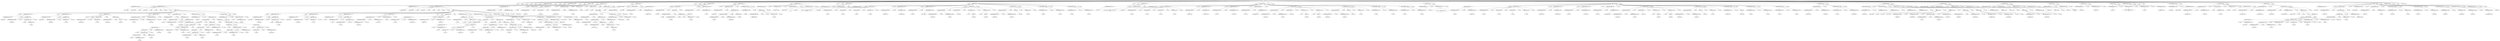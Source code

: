 digraph {

"Prog_73478"->"<
>73479";
"Prog_73478"->"<
>73480";
"Prog_73478"->"<
>73481";
"Prog_73478"->"<
>73482";
"Prog_73478"->"<
>73483";
"Prog_73478"->"<
>73484";
"Prog_73478"->"AssignmentOpetators_73485";
"AssignmentOpetators_73485"->"IDENTIFIERExpression_73486";
"IDENTIFIERExpression_73486"->"<ols.lf1>73487";
"AssignmentOpetators_73485"->"<<->73488";
"AssignmentOpetators_73485"->"DefineFunction_73489";
"DefineFunction_73489"->"<function>73490";
"DefineFunction_73489"->"<(>73491";
"DefineFunction_73489"->"<theta>73492";
"DefineFunction_73489"->"<,>73493";
"DefineFunction_73489"->"<y>73494";
"DefineFunction_73489"->"<,>73495";
"DefineFunction_73489"->"<X>73496";
"DefineFunction_73489"->"<)>73497";
"DefineFunction_73489"->"Compound_73498";
"Compound_73498"->"<{>73499";
"Compound_73498"->"AssignmentOpetators_73500";
"AssignmentOpetators_73500"->"IDENTIFIERExpression_73501";
"IDENTIFIERExpression_73501"->"<beta>73502";
"AssignmentOpetators_73500"->"<<->73503";
"AssignmentOpetators_73500"->"IndexingBasic_73504";
"IndexingBasic_73504"->"IDENTIFIERExpression_73505";
"IDENTIFIERExpression_73505"->"<theta>73506";
"IndexingBasic_73504"->"<[>73507";
"IndexingBasic_73504"->"MinusOrPlusUnary_73508";
"MinusOrPlusUnary_73508"->"<->73509";
"MinusOrPlusUnary_73508"->"INTExpression_73510";
"INTExpression_73510"->"<1>73511";
"IndexingBasic_73504"->"<]>73512";
"Compound_73498"->"<
>73513";
"Compound_73498"->"AssignmentOpetators_73514";
"AssignmentOpetators_73514"->"IDENTIFIERExpression_73515";
"IDENTIFIERExpression_73515"->"<sigma2>73516";
"AssignmentOpetators_73514"->"<<->73517";
"AssignmentOpetators_73514"->"IndexingBasic_73518";
"IndexingBasic_73518"->"IDENTIFIERExpression_73519";
"IDENTIFIERExpression_73519"->"<theta>73520";
"IndexingBasic_73518"->"<[>73521";
"IndexingBasic_73518"->"INTExpression_73522";
"INTExpression_73522"->"<1>73523";
"IndexingBasic_73518"->"<]>73524";
"Compound_73498"->"<
>73525";
"Compound_73498"->"IfStatement_73526";
"IfStatement_73526"->"<if>73527";
"IfStatement_73526"->"<(>73528";
"IfStatement_73526"->"Comparisons_73529";
"Comparisons_73529"->"IDENTIFIERExpression_73530";
"IDENTIFIERExpression_73530"->"<sigma2>73531";
"Comparisons_73529"->"<<=>73532";
"Comparisons_73529"->"INTExpression_73533";
"INTExpression_73533"->"<0>73534";
"IfStatement_73526"->"<)>73535";
"IfStatement_73526"->"CallFunction_73536";
"CallFunction_73536"->"IDENTIFIERExpression_73537";
"IDENTIFIERExpression_73537"->"<return>73538";
"CallFunction_73536"->"<(>73539";
"CallFunction_73536"->"NA_73540";
"NA_73540"->"<NA>73541";
"CallFunction_73536"->"<)>73542";
"Compound_73498"->"<
>73543";
"Compound_73498"->"CallFunction_73544";
"CallFunction_73544"->"AssignmentOpetators_73545";
"AssignmentOpetators_73545"->"IDENTIFIERExpression_73546";
"IDENTIFIERExpression_73546"->"<n>73547";
"AssignmentOpetators_73545"->"<<->73548";
"AssignmentOpetators_73545"->"IDENTIFIERExpression_73549";
"IDENTIFIERExpression_73549"->"<nrow>73550";
"CallFunction_73544"->"<(>73551";
"CallFunction_73544"->"IDENTIFIERExpression_73552";
"IDENTIFIERExpression_73552"->"<X>73553";
"CallFunction_73544"->"<)>73554";
"Compound_73498"->"<
>73555";
"Compound_73498"->"AssignmentOpetators_73556";
"AssignmentOpetators_73556"->"IDENTIFIERExpression_73557";
"IDENTIFIERExpression_73557"->"<e>73558";
"AssignmentOpetators_73556"->"<<->73559";
"AssignmentOpetators_73556"->"MinusOrPlusBinary_73560";
"MinusOrPlusBinary_73560"->"IDENTIFIERExpression_73561";
"IDENTIFIERExpression_73561"->"<y>73562";
"MinusOrPlusBinary_73560"->"<->73563";
"MinusOrPlusBinary_73560"->"WrappedWithPercent_73564";
"WrappedWithPercent_73564"->"IDENTIFIERExpression_73565";
"IDENTIFIERExpression_73565"->"<X>73566";
"WrappedWithPercent_73564"->"<%*%>73567";
"WrappedWithPercent_73564"->"IDENTIFIERExpression_73568";
"IDENTIFIERExpression_73568"->"<beta>73569";
"Compound_73498"->"<
>73570";
"Compound_73498"->"AssignmentOpetators_73571";
"AssignmentOpetators_73571"->"IDENTIFIERExpression_73572";
"IDENTIFIERExpression_73572"->"<logl>73573";
"AssignmentOpetators_73571"->"<<->73574";
"AssignmentOpetators_73571"->"MinusOrPlusBinary_73575";
"MinusOrPlusBinary_73575"->"MinusOrPlusBinary_73576";
"MinusOrPlusBinary_73576"->"Parenthesis_73577";
"Parenthesis_73577"->"<(>73578";
"Parenthesis_73577"->"CallFunction_73579";
"CallFunction_73579"->"MultOrDivBinary_73580";
"MultOrDivBinary_73580"->"Parenthesis_73581";
"Parenthesis_73581"->"<(>73582";
"Parenthesis_73581"->"MultOrDivBinary_73583";
"MultOrDivBinary_73583"->"MinusOrPlusUnary_73584";
"MinusOrPlusUnary_73584"->"<->73585";
"MinusOrPlusUnary_73584"->"IDENTIFIERExpression_73586";
"IDENTIFIERExpression_73586"->"<n>73587";
"MultOrDivBinary_73583"->"</>73588";
"MultOrDivBinary_73583"->"INTExpression_73589";
"INTExpression_73589"->"<2>73590";
"Parenthesis_73581"->"<)>73591";
"MultOrDivBinary_73580"->"<*>73592";
"MultOrDivBinary_73580"->"IDENTIFIERExpression_73593";
"IDENTIFIERExpression_73593"->"<log>73594";
"CallFunction_73579"->"<(>73595";
"CallFunction_73579"->"MultOrDivBinary_73596";
"MultOrDivBinary_73596"->"INTExpression_73597";
"INTExpression_73597"->"<2>73598";
"MultOrDivBinary_73596"->"<*>73599";
"MultOrDivBinary_73596"->"IDENTIFIERExpression_73600";
"IDENTIFIERExpression_73600"->"<pi>73601";
"CallFunction_73579"->"<)>73602";
"Parenthesis_73577"->"<)>73603";
"MinusOrPlusBinary_73576"->"<->73604";
"MinusOrPlusBinary_73576"->"Parenthesis_73605";
"Parenthesis_73605"->"<(>73606";
"Parenthesis_73605"->"CallFunction_73607";
"CallFunction_73607"->"MultOrDivBinary_73608";
"MultOrDivBinary_73608"->"Parenthesis_73609";
"Parenthesis_73609"->"<(>73610";
"Parenthesis_73609"->"MultOrDivBinary_73611";
"MultOrDivBinary_73611"->"IDENTIFIERExpression_73612";
"IDENTIFIERExpression_73612"->"<n>73613";
"MultOrDivBinary_73611"->"</>73614";
"MultOrDivBinary_73611"->"INTExpression_73615";
"INTExpression_73615"->"<2>73616";
"Parenthesis_73609"->"<)>73617";
"MultOrDivBinary_73608"->"<*>73618";
"MultOrDivBinary_73608"->"IDENTIFIERExpression_73619";
"IDENTIFIERExpression_73619"->"<log>73620";
"CallFunction_73607"->"<(>73621";
"CallFunction_73607"->"IDENTIFIERExpression_73622";
"IDENTIFIERExpression_73622"->"<sigma2>73623";
"CallFunction_73607"->"<)>73624";
"Parenthesis_73605"->"<)>73625";
"MinusOrPlusBinary_73575"->"<->73626";
"MinusOrPlusBinary_73575"->"Parenthesis_73627";
"Parenthesis_73627"->"<(>73628";
"Parenthesis_73627"->"MultOrDivBinary_73629";
"MultOrDivBinary_73629"->"Parenthesis_73630";
"Parenthesis_73630"->"<(>73631";
"Parenthesis_73630"->"WrappedWithPercent_73632";
"WrappedWithPercent_73632"->"CallFunction_73633";
"CallFunction_73633"->"IDENTIFIERExpression_73634";
"IDENTIFIERExpression_73634"->"<t>73635";
"CallFunction_73633"->"<(>73636";
"CallFunction_73633"->"IDENTIFIERExpression_73637";
"IDENTIFIERExpression_73637"->"<e>73638";
"CallFunction_73633"->"<)>73639";
"WrappedWithPercent_73632"->"<%*%>73640";
"WrappedWithPercent_73632"->"IDENTIFIERExpression_73641";
"IDENTIFIERExpression_73641"->"<e>73642";
"Parenthesis_73630"->"<)>73643";
"MultOrDivBinary_73629"->"</>73644";
"MultOrDivBinary_73629"->"Parenthesis_73645";
"Parenthesis_73645"->"<(>73646";
"Parenthesis_73645"->"MultOrDivBinary_73647";
"MultOrDivBinary_73647"->"INTExpression_73648";
"INTExpression_73648"->"<2>73649";
"MultOrDivBinary_73647"->"<*>73650";
"MultOrDivBinary_73647"->"IDENTIFIERExpression_73651";
"IDENTIFIERExpression_73651"->"<sigma2>73652";
"Parenthesis_73645"->"<)>73653";
"Parenthesis_73627"->"<)>73654";
"Compound_73498"->"<
>73655";
"Compound_73498"->"CallFunction_73656";
"CallFunction_73656"->"IDENTIFIERExpression_73657";
"IDENTIFIERExpression_73657"->"<return>73658";
"CallFunction_73656"->"<(>73659";
"CallFunction_73656"->"MinusOrPlusUnary_73660";
"MinusOrPlusUnary_73660"->"<->73661";
"MinusOrPlusUnary_73660"->"IDENTIFIERExpression_73662";
"IDENTIFIERExpression_73662"->"<logl>73663";
"CallFunction_73656"->"<)>73664";
"Compound_73498"->"<
>73665";
"Compound_73498"->"<}>73666";
"Prog_73478"->"<
>73667";
"Prog_73478"->"<
>73668";
"Prog_73478"->"<
>73669";
"Prog_73478"->"AssignmentOpetators_73670";
"AssignmentOpetators_73670"->"IDENTIFIERExpression_73671";
"IDENTIFIERExpression_73671"->"<ols.gradient>73672";
"AssignmentOpetators_73670"->"<<->73673";
"AssignmentOpetators_73670"->"DefineFunction_73674";
"DefineFunction_73674"->"<function>73675";
"DefineFunction_73674"->"<(>73676";
"DefineFunction_73674"->"<theta>73677";
"DefineFunction_73674"->"<,>73678";
"DefineFunction_73674"->"<y>73679";
"DefineFunction_73674"->"<,>73680";
"DefineFunction_73674"->"<X>73681";
"DefineFunction_73674"->"<)>73682";
"DefineFunction_73674"->"Compound_73683";
"Compound_73683"->"<{>73684";
"Compound_73683"->"AssignmentOpetators_73685";
"AssignmentOpetators_73685"->"IDENTIFIERExpression_73686";
"IDENTIFIERExpression_73686"->"<beta>73687";
"AssignmentOpetators_73685"->"<<->73688";
"AssignmentOpetators_73685"->"IndexingBasic_73689";
"IndexingBasic_73689"->"IDENTIFIERExpression_73690";
"IDENTIFIERExpression_73690"->"<theta>73691";
"IndexingBasic_73689"->"<[>73692";
"IndexingBasic_73689"->"MinusOrPlusUnary_73693";
"MinusOrPlusUnary_73693"->"<->73694";
"MinusOrPlusUnary_73693"->"INTExpression_73695";
"INTExpression_73695"->"<1>73696";
"IndexingBasic_73689"->"<]>73697";
"Compound_73683"->"<
>73698";
"Compound_73683"->"AssignmentOpetators_73699";
"AssignmentOpetators_73699"->"IDENTIFIERExpression_73700";
"IDENTIFIERExpression_73700"->"<sigma2>73701";
"AssignmentOpetators_73699"->"<<->73702";
"AssignmentOpetators_73699"->"IndexingBasic_73703";
"IndexingBasic_73703"->"IDENTIFIERExpression_73704";
"IDENTIFIERExpression_73704"->"<theta>73705";
"IndexingBasic_73703"->"<[>73706";
"IndexingBasic_73703"->"INTExpression_73707";
"INTExpression_73707"->"<1>73708";
"IndexingBasic_73703"->"<]>73709";
"Compound_73683"->"<
>73710";
"Compound_73683"->"AssignmentOpetators_73711";
"AssignmentOpetators_73711"->"IDENTIFIERExpression_73712";
"IDENTIFIERExpression_73712"->"<e>73713";
"AssignmentOpetators_73711"->"<<->73714";
"AssignmentOpetators_73711"->"MinusOrPlusBinary_73715";
"MinusOrPlusBinary_73715"->"IDENTIFIERExpression_73716";
"IDENTIFIERExpression_73716"->"<y>73717";
"MinusOrPlusBinary_73715"->"<->73718";
"MinusOrPlusBinary_73715"->"WrappedWithPercent_73719";
"WrappedWithPercent_73719"->"IDENTIFIERExpression_73720";
"IDENTIFIERExpression_73720"->"<X>73721";
"WrappedWithPercent_73719"->"<%*%>73722";
"WrappedWithPercent_73719"->"IDENTIFIERExpression_73723";
"IDENTIFIERExpression_73723"->"<beta>73724";
"Compound_73683"->"<
>73725";
"Compound_73683"->"CallFunction_73726";
"CallFunction_73726"->"AssignmentOpetators_73727";
"AssignmentOpetators_73727"->"IDENTIFIERExpression_73728";
"IDENTIFIERExpression_73728"->"<n>73729";
"AssignmentOpetators_73727"->"<<->73730";
"AssignmentOpetators_73727"->"IDENTIFIERExpression_73731";
"IDENTIFIERExpression_73731"->"<nrow>73732";
"CallFunction_73726"->"<(>73733";
"CallFunction_73726"->"IDENTIFIERExpression_73734";
"IDENTIFIERExpression_73734"->"<X>73735";
"CallFunction_73726"->"<)>73736";
"Compound_73683"->"<
>73737";
"Compound_73683"->"<
>73738";
"Compound_73683"->"CallFunction_73739";
"CallFunction_73739"->"AssignmentOpetators_73740";
"AssignmentOpetators_73740"->"IDENTIFIERExpression_73741";
"IDENTIFIERExpression_73741"->"<g>73742";
"AssignmentOpetators_73740"->"<<->73743";
"AssignmentOpetators_73740"->"IDENTIFIERExpression_73744";
"IDENTIFIERExpression_73744"->"<numeric>73745";
"CallFunction_73739"->"<(>73746";
"CallFunction_73739"->"CallFunction_73747";
"CallFunction_73747"->"IDENTIFIERExpression_73748";
"IDENTIFIERExpression_73748"->"<length>73749";
"CallFunction_73747"->"<(>73750";
"CallFunction_73747"->"IDENTIFIERExpression_73751";
"IDENTIFIERExpression_73751"->"<theta>73752";
"CallFunction_73747"->"<)>73753";
"CallFunction_73739"->"<)>73754";
"Compound_73683"->"<
>73755";
"Compound_73683"->"AssignmentOpetators_73756";
"AssignmentOpetators_73756"->"IndexingBasic_73757";
"IndexingBasic_73757"->"IDENTIFIERExpression_73758";
"IDENTIFIERExpression_73758"->"<g>73759";
"IndexingBasic_73757"->"<[>73760";
"IndexingBasic_73757"->"INTExpression_73761";
"INTExpression_73761"->"<1>73762";
"IndexingBasic_73757"->"<]>73763";
"AssignmentOpetators_73756"->"<<->73764";
"AssignmentOpetators_73756"->"MinusOrPlusBinary_73765";
"MinusOrPlusBinary_73765"->"Parenthesis_73766";
"Parenthesis_73766"->"<(>73767";
"Parenthesis_73766"->"MultOrDivBinary_73768";
"MultOrDivBinary_73768"->"MinusOrPlusUnary_73769";
"MinusOrPlusUnary_73769"->"<->73770";
"MinusOrPlusUnary_73769"->"IDENTIFIERExpression_73771";
"IDENTIFIERExpression_73771"->"<n>73772";
"MultOrDivBinary_73768"->"</>73773";
"MultOrDivBinary_73768"->"Parenthesis_73774";
"Parenthesis_73774"->"<(>73775";
"Parenthesis_73774"->"MultOrDivBinary_73776";
"MultOrDivBinary_73776"->"INTExpression_73777";
"INTExpression_73777"->"<2>73778";
"MultOrDivBinary_73776"->"<*>73779";
"MultOrDivBinary_73776"->"IDENTIFIERExpression_73780";
"IDENTIFIERExpression_73780"->"<sigma2>73781";
"Parenthesis_73774"->"<)>73782";
"Parenthesis_73766"->"<)>73783";
"MinusOrPlusBinary_73765"->"<+>73784";
"MinusOrPlusBinary_73765"->"MultOrDivBinary_73785";
"MultOrDivBinary_73785"->"Parenthesis_73786";
"Parenthesis_73786"->"<(>73787";
"Parenthesis_73786"->"WrappedWithPercent_73788";
"WrappedWithPercent_73788"->"CallFunction_73789";
"CallFunction_73789"->"IDENTIFIERExpression_73790";
"IDENTIFIERExpression_73790"->"<t>73791";
"CallFunction_73789"->"<(>73792";
"CallFunction_73789"->"IDENTIFIERExpression_73793";
"IDENTIFIERExpression_73793"->"<e>73794";
"CallFunction_73789"->"<)>73795";
"WrappedWithPercent_73788"->"<%*%>73796";
"WrappedWithPercent_73788"->"IDENTIFIERExpression_73797";
"IDENTIFIERExpression_73797"->"<e>73798";
"Parenthesis_73786"->"<)>73799";
"MultOrDivBinary_73785"->"</>73800";
"MultOrDivBinary_73785"->"Parenthesis_73801";
"Parenthesis_73801"->"<(>73802";
"Parenthesis_73801"->"MultOrDivBinary_73803";
"MultOrDivBinary_73803"->"MultOrDivBinary_73804";
"MultOrDivBinary_73804"->"INTExpression_73805";
"INTExpression_73805"->"<2>73806";
"MultOrDivBinary_73804"->"<*>73807";
"MultOrDivBinary_73804"->"IDENTIFIERExpression_73808";
"IDENTIFIERExpression_73808"->"<sigma2>73809";
"MultOrDivBinary_73803"->"<*>73810";
"MultOrDivBinary_73803"->"IDENTIFIERExpression_73811";
"IDENTIFIERExpression_73811"->"<sigma2>73812";
"Parenthesis_73801"->"<)>73813";
"Compound_73683"->"<
>73814";
"Compound_73683"->"AssignmentOpetators_73815";
"AssignmentOpetators_73815"->"IndexingBasic_73816";
"IndexingBasic_73816"->"IDENTIFIERExpression_73817";
"IDENTIFIERExpression_73817"->"<g>73818";
"IndexingBasic_73816"->"<[>73819";
"IndexingBasic_73816"->"MinusOrPlusUnary_73820";
"MinusOrPlusUnary_73820"->"<->73821";
"MinusOrPlusUnary_73820"->"INTExpression_73822";
"INTExpression_73822"->"<1>73823";
"IndexingBasic_73816"->"<]>73824";
"AssignmentOpetators_73815"->"<<->73825";
"AssignmentOpetators_73815"->"MultOrDivBinary_73826";
"MultOrDivBinary_73826"->"Parenthesis_73827";
"Parenthesis_73827"->"<(>73828";
"Parenthesis_73827"->"WrappedWithPercent_73829";
"WrappedWithPercent_73829"->"CallFunction_73830";
"CallFunction_73830"->"IDENTIFIERExpression_73831";
"IDENTIFIERExpression_73831"->"<t>73832";
"CallFunction_73830"->"<(>73833";
"CallFunction_73830"->"IDENTIFIERExpression_73834";
"IDENTIFIERExpression_73834"->"<X>73835";
"CallFunction_73830"->"<)>73836";
"WrappedWithPercent_73829"->"<%*%>73837";
"WrappedWithPercent_73829"->"IDENTIFIERExpression_73838";
"IDENTIFIERExpression_73838"->"<e>73839";
"Parenthesis_73827"->"<)>73840";
"MultOrDivBinary_73826"->"</>73841";
"MultOrDivBinary_73826"->"IDENTIFIERExpression_73842";
"IDENTIFIERExpression_73842"->"<sigma2>73843";
"Compound_73683"->"<
>73844";
"Compound_73683"->"<
>73845";
"Compound_73683"->"CallFunction_73846";
"CallFunction_73846"->"IDENTIFIERExpression_73847";
"IDENTIFIERExpression_73847"->"<return>73848";
"CallFunction_73846"->"<(>73849";
"CallFunction_73846"->"MinusOrPlusUnary_73850";
"MinusOrPlusUnary_73850"->"<->73851";
"MinusOrPlusUnary_73850"->"IDENTIFIERExpression_73852";
"IDENTIFIERExpression_73852"->"<g>73853";
"CallFunction_73846"->"<)>73854";
"Compound_73683"->"<
>73855";
"Compound_73683"->"<}>73856";
"Prog_73478"->"<
>73857";
"Prog_73478"->"<
>73858";
"Prog_73478"->"CallFunction_73859";
"CallFunction_73859"->"AssignmentOpetators_73860";
"AssignmentOpetators_73860"->"IDENTIFIERExpression_73861";
"IDENTIFIERExpression_73861"->"<X>73862";
"AssignmentOpetators_73860"->"<<->73863";
"AssignmentOpetators_73860"->"IDENTIFIERExpression_73864";
"IDENTIFIERExpression_73864"->"<cbind>73865";
"CallFunction_73859"->"<(>73866";
"CallFunction_73859"->"INTExpression_73867";
"INTExpression_73867"->"<1>73868";
"CallFunction_73859"->"<,>73869";
"CallFunction_73859"->"CallFunction_73870";
"CallFunction_73870"->"IDENTIFIERExpression_73871";
"IDENTIFIERExpression_73871"->"<runif>73872";
"CallFunction_73870"->"<(>73873";
"CallFunction_73870"->"INTExpression_73874";
"INTExpression_73874"->"<1000>73875";
"CallFunction_73870"->"<)>73876";
"CallFunction_73859"->"<)>73877";
"Prog_73478"->"<
>73878";
"Prog_73478"->"CallFunction_73879";
"CallFunction_73879"->"AssignmentOpetators_73880";
"AssignmentOpetators_73880"->"IDENTIFIERExpression_73881";
"IDENTIFIERExpression_73881"->"<theta.true>73882";
"AssignmentOpetators_73880"->"<<->73883";
"AssignmentOpetators_73880"->"IDENTIFIERExpression_73884";
"IDENTIFIERExpression_73884"->"<c>73885";
"CallFunction_73879"->"<(>73886";
"CallFunction_73879"->"INTExpression_73887";
"INTExpression_73887"->"<2>73888";
"CallFunction_73879"->"<,>73889";
"CallFunction_73879"->"INTExpression_73890";
"INTExpression_73890"->"<4>73891";
"CallFunction_73879"->"<,>73892";
"CallFunction_73879"->"INTExpression_73893";
"INTExpression_73893"->"<6>73894";
"CallFunction_73879"->"<)>73895";
"Prog_73478"->"<
>73896";
"Prog_73478"->"CallFunction_73897";
"CallFunction_73897"->"MultOrDivBinary_73898";
"MultOrDivBinary_73898"->"CallFunction_73899";
"CallFunction_73899"->"AssignmentOpetators_73900";
"AssignmentOpetators_73900"->"IDENTIFIERExpression_73901";
"IDENTIFIERExpression_73901"->"<y>73902";
"AssignmentOpetators_73900"->"<<->73903";
"AssignmentOpetators_73900"->"MinusOrPlusBinary_73904";
"MinusOrPlusBinary_73904"->"WrappedWithPercent_73905";
"WrappedWithPercent_73905"->"IDENTIFIERExpression_73906";
"IDENTIFIERExpression_73906"->"<X>73907";
"WrappedWithPercent_73905"->"<%*%>73908";
"WrappedWithPercent_73905"->"IndexingBasic_73909";
"IndexingBasic_73909"->"IDENTIFIERExpression_73910";
"IDENTIFIERExpression_73910"->"<theta.true>73911";
"IndexingBasic_73909"->"<[>73912";
"IndexingBasic_73909"->"MinusOrPlusUnary_73913";
"MinusOrPlusUnary_73913"->"<->73914";
"MinusOrPlusUnary_73913"->"INTExpression_73915";
"INTExpression_73915"->"<1>73916";
"IndexingBasic_73909"->"<]>73917";
"MinusOrPlusBinary_73904"->"<+>73918";
"MinusOrPlusBinary_73904"->"IDENTIFIERExpression_73919";
"IDENTIFIERExpression_73919"->"<sqrt>73920";
"CallFunction_73899"->"<(>73921";
"CallFunction_73899"->"IndexingBasic_73922";
"IndexingBasic_73922"->"IDENTIFIERExpression_73923";
"IDENTIFIERExpression_73923"->"<theta.true>73924";
"IndexingBasic_73922"->"<[>73925";
"IndexingBasic_73922"->"INTExpression_73926";
"INTExpression_73926"->"<1>73927";
"IndexingBasic_73922"->"<]>73928";
"CallFunction_73899"->"<)>73929";
"MultOrDivBinary_73898"->"<*>73930";
"MultOrDivBinary_73898"->"IDENTIFIERExpression_73931";
"IDENTIFIERExpression_73931"->"<rnorm>73932";
"CallFunction_73897"->"<(>73933";
"CallFunction_73897"->"INTExpression_73934";
"INTExpression_73934"->"<1000>73935";
"CallFunction_73897"->"<)>73936";
"Prog_73478"->"<
>73937";
"Prog_73478"->"<
>73938";
"Prog_73478"->"<
>73939";
"Prog_73478"->"CallFunction_73940";
"CallFunction_73940"->"AssignmentOpetators_73941";
"AssignmentOpetators_73941"->"IDENTIFIERExpression_73942";
"IDENTIFIERExpression_73942"->"<d>73943";
"AssignmentOpetators_73941"->"<<->73944";
"AssignmentOpetators_73941"->"IDENTIFIERExpression_73945";
"IDENTIFIERExpression_73945"->"<summary>73946";
"CallFunction_73940"->"<(>73947";
"CallFunction_73940"->"CallFunction_73948";
"CallFunction_73948"->"IDENTIFIERExpression_73949";
"IDENTIFIERExpression_73949"->"<lm>73950";
"CallFunction_73948"->"<(>73951";
"CallFunction_73948"->"TildeBinary_73952";
"TildeBinary_73952"->"IDENTIFIERExpression_73953";
"IDENTIFIERExpression_73953"->"<y>73954";
"TildeBinary_73952"->"<~>73955";
"TildeBinary_73952"->"IndexingBasic_73956";
"IndexingBasic_73956"->"IDENTIFIERExpression_73957";
"IDENTIFIERExpression_73957"->"<X>73958";
"IndexingBasic_73956"->"<[>73959";
"IndexingBasic_73956"->"<,>73960";
"IndexingBasic_73956"->"INTExpression_73961";
"INTExpression_73961"->"<2>73962";
"IndexingBasic_73956"->"<]>73963";
"CallFunction_73948"->"<)>73964";
"CallFunction_73940"->"<)>73965";
"Prog_73478"->"<
>73966";
"Prog_73478"->"CallFunction_73967";
"CallFunction_73967"->"AssignmentOpetators_73968";
"AssignmentOpetators_73968"->"IDENTIFIERExpression_73969";
"IDENTIFIERExpression_73969"->"<theta.ols>73970";
"AssignmentOpetators_73968"->"<<->73971";
"AssignmentOpetators_73968"->"IDENTIFIERExpression_73972";
"IDENTIFIERExpression_73972"->"<c>73973";
"CallFunction_73967"->"<(>73974";
"CallFunction_73967"->"AssignmentOpetators_73975";
"AssignmentOpetators_73975"->"IDENTIFIERExpression_73976";
"IDENTIFIERExpression_73976"->"<sigma2>73977";
"AssignmentOpetators_73975"->"<=>73978";
"AssignmentOpetators_73975"->"ExponentiationBinary_73979";
"ExponentiationBinary_73979"->"DollarAndAtOperators_73980";
"DollarAndAtOperators_73980"->"IDENTIFIERExpression_73981";
"IDENTIFIERExpression_73981"->"<d>73982";
"DollarAndAtOperators_73980"->"<$>73983";
"DollarAndAtOperators_73980"->"IDENTIFIERExpression_73984";
"IDENTIFIERExpression_73984"->"<sigma>73985";
"ExponentiationBinary_73979"->"<^>73986";
"ExponentiationBinary_73979"->"INTExpression_73987";
"INTExpression_73987"->"<2>73988";
"CallFunction_73967"->"<,>73989";
"CallFunction_73967"->"DollarAndAtOperators_73990";
"DollarAndAtOperators_73990"->"IDENTIFIERExpression_73991";
"IDENTIFIERExpression_73991"->"<d>73992";
"DollarAndAtOperators_73990"->"<$>73993";
"DollarAndAtOperators_73990"->"IndexingBasic_73994";
"IndexingBasic_73994"->"IDENTIFIERExpression_73995";
"IDENTIFIERExpression_73995"->"<coefficients>73996";
"IndexingBasic_73994"->"<[>73997";
"IndexingBasic_73994"->"<,>73998";
"IndexingBasic_73994"->"INTExpression_73999";
"INTExpression_73999"->"<1>74000";
"IndexingBasic_73994"->"<]>74001";
"CallFunction_73967"->"<)>74002";
"Prog_73478"->"<
>74003";
"Prog_73478"->"CallFunction_74004";
"CallFunction_74004"->"IDENTIFIERExpression_74005";
"IDENTIFIERExpression_74005"->"<cat>74006";
"CallFunction_74004"->"<(>74007";
"CallFunction_74004"->"STRINGExpression_74008";
"STRINGExpression_74008"->"<OLS theta = >74009";
"CallFunction_74004"->"<,>74010";
"CallFunction_74004"->"IDENTIFIERExpression_74011";
"IDENTIFIERExpression_74011"->"<theta.ols>74012";
"CallFunction_74004"->"<,>74013";
"CallFunction_74004"->"STRINGExpression_74014";
"STRINGExpression_74014"->"<\n\n>74015";
"CallFunction_74004"->"<)>74016";
"Prog_73478"->"<
>74017";
"Prog_73478"->"<
>74018";
"Prog_73478"->"CallFunction_74019";
"CallFunction_74019"->"IDENTIFIERExpression_74020";
"IDENTIFIERExpression_74020"->"<cat>74021";
"CallFunction_74019"->"<(>74022";
"CallFunction_74019"->"STRINGExpression_74023";
"STRINGExpression_74023"->"<\nGradient-free (constrained optimisation) --\n>74024";
"CallFunction_74019"->"<)>74025";
"Prog_73478"->"<
>74026";
"Prog_73478"->"CallFunction_74027";
"CallFunction_74027"->"IDENTIFIERExpression_74028";
"IDENTIFIERExpression_74028"->"<optim>74029";
"CallFunction_74027"->"<(>74030";
"CallFunction_74027"->"CallFunction_74031";
"CallFunction_74031"->"IDENTIFIERExpression_74032";
"IDENTIFIERExpression_74032"->"<c>74033";
"CallFunction_74031"->"<(>74034";
"CallFunction_74031"->"INTExpression_74035";
"INTExpression_74035"->"<1>74036";
"CallFunction_74031"->"<,>74037";
"CallFunction_74031"->"INTExpression_74038";
"INTExpression_74038"->"<1>74039";
"CallFunction_74031"->"<,>74040";
"CallFunction_74031"->"INTExpression_74041";
"INTExpression_74041"->"<1>74042";
"CallFunction_74031"->"<)>74043";
"CallFunction_74027"->"<,>74044";
"CallFunction_74027"->"AssignmentOpetators_74045";
"AssignmentOpetators_74045"->"IDENTIFIERExpression_74046";
"IDENTIFIERExpression_74046"->"<method>74047";
"AssignmentOpetators_74045"->"<=>74048";
"AssignmentOpetators_74045"->"STRINGExpression_74049";
"STRINGExpression_74049"->"<L-BFGS-B>74050";
"CallFunction_74027"->"<,>74051";
"CallFunction_74027"->"AssignmentOpetators_74052";
"AssignmentOpetators_74052"->"IDENTIFIERExpression_74053";
"IDENTIFIERExpression_74053"->"<fn>74054";
"AssignmentOpetators_74052"->"<=>74055";
"AssignmentOpetators_74052"->"IDENTIFIERExpression_74056";
"IDENTIFIERExpression_74056"->"<ols.lf1>74057";
"CallFunction_74027"->"<,>74058";
"CallFunction_74027"->"CallFunction_74059";
"CallFunction_74059"->"AssignmentOpetators_74060";
"AssignmentOpetators_74060"->"IDENTIFIERExpression_74061";
"IDENTIFIERExpression_74061"->"<lower>74062";
"AssignmentOpetators_74060"->"<=>74063";
"AssignmentOpetators_74060"->"IDENTIFIERExpression_74064";
"IDENTIFIERExpression_74064"->"<c>74065";
"CallFunction_74059"->"<(>74066";
"CallFunction_74059"->"FLOATExpression_74067";
"FLOATExpression_74067"->"<1e-6>74068";
"CallFunction_74059"->"<,>74069";
"CallFunction_74059"->"MinusOrPlusUnary_74070";
"MinusOrPlusUnary_74070"->"<->74071";
"MinusOrPlusUnary_74070"->"NAInf_74072";
"NAInf_74072"->"<Inf>74073";
"CallFunction_74059"->"<,>74074";
"CallFunction_74059"->"MinusOrPlusUnary_74075";
"MinusOrPlusUnary_74075"->"<->74076";
"MinusOrPlusUnary_74075"->"NAInf_74077";
"NAInf_74077"->"<Inf>74078";
"CallFunction_74059"->"<)>74079";
"CallFunction_74027"->"<,>74080";
"CallFunction_74027"->"CallFunction_74081";
"CallFunction_74081"->"AssignmentOpetators_74082";
"AssignmentOpetators_74082"->"IDENTIFIERExpression_74083";
"IDENTIFIERExpression_74083"->"<upper>74084";
"AssignmentOpetators_74082"->"<=>74085";
"AssignmentOpetators_74082"->"IDENTIFIERExpression_74086";
"IDENTIFIERExpression_74086"->"<rep>74087";
"CallFunction_74081"->"<(>74088";
"CallFunction_74081"->"NAInf_74089";
"NAInf_74089"->"<Inf>74090";
"CallFunction_74081"->"<,>74091";
"CallFunction_74081"->"INTExpression_74092";
"INTExpression_74092"->"<3>74093";
"CallFunction_74081"->"<)>74094";
"CallFunction_74027"->"<,>74095";
"CallFunction_74027"->"AssignmentOpetators_74096";
"AssignmentOpetators_74096"->"IDENTIFIERExpression_74097";
"IDENTIFIERExpression_74097"->"<y>74098";
"AssignmentOpetators_74096"->"<=>74099";
"AssignmentOpetators_74096"->"IDENTIFIERExpression_74100";
"IDENTIFIERExpression_74100"->"<y>74101";
"CallFunction_74027"->"<,>74102";
"CallFunction_74027"->"AssignmentOpetators_74103";
"AssignmentOpetators_74103"->"IDENTIFIERExpression_74104";
"IDENTIFIERExpression_74104"->"<X>74105";
"AssignmentOpetators_74103"->"<=>74106";
"AssignmentOpetators_74103"->"IDENTIFIERExpression_74107";
"IDENTIFIERExpression_74107"->"<X>74108";
"CallFunction_74027"->"<)>74109";
"Prog_73478"->"<
>74110";
"Prog_73478"->"<
>74111";
"Prog_73478"->"CallFunction_74112";
"CallFunction_74112"->"IDENTIFIERExpression_74113";
"IDENTIFIERExpression_74113"->"<cat>74114";
"CallFunction_74112"->"<(>74115";
"CallFunction_74112"->"STRINGExpression_74116";
"STRINGExpression_74116"->"<\nUsing the gradient (constrained optimisation) --\n>74117";
"CallFunction_74112"->"<)>74118";
"Prog_73478"->"<
>74119";
"Prog_73478"->"CallFunction_74120";
"CallFunction_74120"->"IDENTIFIERExpression_74121";
"IDENTIFIERExpression_74121"->"<optim>74122";
"CallFunction_74120"->"<(>74123";
"CallFunction_74120"->"CallFunction_74124";
"CallFunction_74124"->"IDENTIFIERExpression_74125";
"IDENTIFIERExpression_74125"->"<c>74126";
"CallFunction_74124"->"<(>74127";
"CallFunction_74124"->"INTExpression_74128";
"INTExpression_74128"->"<1>74129";
"CallFunction_74124"->"<,>74130";
"CallFunction_74124"->"INTExpression_74131";
"INTExpression_74131"->"<1>74132";
"CallFunction_74124"->"<,>74133";
"CallFunction_74124"->"INTExpression_74134";
"INTExpression_74134"->"<1>74135";
"CallFunction_74124"->"<)>74136";
"CallFunction_74120"->"<,>74137";
"CallFunction_74120"->"AssignmentOpetators_74138";
"AssignmentOpetators_74138"->"IDENTIFIERExpression_74139";
"IDENTIFIERExpression_74139"->"<method>74140";
"AssignmentOpetators_74138"->"<=>74141";
"AssignmentOpetators_74138"->"STRINGExpression_74142";
"STRINGExpression_74142"->"<L-BFGS-B>74143";
"CallFunction_74120"->"<,>74144";
"CallFunction_74120"->"AssignmentOpetators_74145";
"AssignmentOpetators_74145"->"IDENTIFIERExpression_74146";
"IDENTIFIERExpression_74146"->"<fn>74147";
"AssignmentOpetators_74145"->"<=>74148";
"AssignmentOpetators_74145"->"IDENTIFIERExpression_74149";
"IDENTIFIERExpression_74149"->"<ols.lf1>74150";
"CallFunction_74120"->"<,>74151";
"CallFunction_74120"->"AssignmentOpetators_74152";
"AssignmentOpetators_74152"->"IDENTIFIERExpression_74153";
"IDENTIFIERExpression_74153"->"<gr>74154";
"AssignmentOpetators_74152"->"<=>74155";
"AssignmentOpetators_74152"->"IDENTIFIERExpression_74156";
"IDENTIFIERExpression_74156"->"<ols.gradient>74157";
"CallFunction_74120"->"<,>74158";
"CallFunction_74120"->"CallFunction_74159";
"CallFunction_74159"->"AssignmentOpetators_74160";
"AssignmentOpetators_74160"->"IDENTIFIERExpression_74161";
"IDENTIFIERExpression_74161"->"<lower>74162";
"AssignmentOpetators_74160"->"<=>74163";
"AssignmentOpetators_74160"->"IDENTIFIERExpression_74164";
"IDENTIFIERExpression_74164"->"<c>74165";
"CallFunction_74159"->"<(>74166";
"CallFunction_74159"->"FLOATExpression_74167";
"FLOATExpression_74167"->"<1e-6>74168";
"CallFunction_74159"->"<,>74169";
"CallFunction_74159"->"MinusOrPlusUnary_74170";
"MinusOrPlusUnary_74170"->"<->74171";
"MinusOrPlusUnary_74170"->"NAInf_74172";
"NAInf_74172"->"<Inf>74173";
"CallFunction_74159"->"<,>74174";
"CallFunction_74159"->"MinusOrPlusUnary_74175";
"MinusOrPlusUnary_74175"->"<->74176";
"MinusOrPlusUnary_74175"->"NAInf_74177";
"NAInf_74177"->"<Inf>74178";
"CallFunction_74159"->"<)>74179";
"CallFunction_74120"->"<,>74180";
"CallFunction_74120"->"CallFunction_74181";
"CallFunction_74181"->"AssignmentOpetators_74182";
"AssignmentOpetators_74182"->"IDENTIFIERExpression_74183";
"IDENTIFIERExpression_74183"->"<upper>74184";
"AssignmentOpetators_74182"->"<=>74185";
"AssignmentOpetators_74182"->"IDENTIFIERExpression_74186";
"IDENTIFIERExpression_74186"->"<rep>74187";
"CallFunction_74181"->"<(>74188";
"CallFunction_74181"->"NAInf_74189";
"NAInf_74189"->"<Inf>74190";
"CallFunction_74181"->"<,>74191";
"CallFunction_74181"->"INTExpression_74192";
"INTExpression_74192"->"<3>74193";
"CallFunction_74181"->"<)>74194";
"CallFunction_74120"->"<,>74195";
"CallFunction_74120"->"AssignmentOpetators_74196";
"AssignmentOpetators_74196"->"IDENTIFIERExpression_74197";
"IDENTIFIERExpression_74197"->"<y>74198";
"AssignmentOpetators_74196"->"<=>74199";
"AssignmentOpetators_74196"->"IDENTIFIERExpression_74200";
"IDENTIFIERExpression_74200"->"<y>74201";
"CallFunction_74120"->"<,>74202";
"CallFunction_74120"->"AssignmentOpetators_74203";
"AssignmentOpetators_74203"->"IDENTIFIERExpression_74204";
"IDENTIFIERExpression_74204"->"<X>74205";
"AssignmentOpetators_74203"->"<=>74206";
"AssignmentOpetators_74203"->"IDENTIFIERExpression_74207";
"IDENTIFIERExpression_74207"->"<X>74208";
"CallFunction_74120"->"<)>74209";
"Prog_73478"->"<
>74210";
"Prog_73478"->"<
>74211";
"Prog_73478"->"CallFunction_74212";
"CallFunction_74212"->"IDENTIFIERExpression_74213";
"IDENTIFIERExpression_74213"->"<cat>74214";
"CallFunction_74212"->"<(>74215";
"CallFunction_74212"->"STRINGExpression_74216";
"STRINGExpression_74216"->"<\n\nYou say you want a covariance matrix?\n>74217";
"CallFunction_74212"->"<)>74218";
"Prog_73478"->"<
>74219";
"Prog_73478"->"CallFunction_74220";
"CallFunction_74220"->"AssignmentOpetators_74221";
"AssignmentOpetators_74221"->"IDENTIFIERExpression_74222";
"IDENTIFIERExpression_74222"->"<p>74223";
"AssignmentOpetators_74221"->"<<->74224";
"AssignmentOpetators_74221"->"IDENTIFIERExpression_74225";
"IDENTIFIERExpression_74225"->"<optim>74226";
"CallFunction_74220"->"<(>74227";
"CallFunction_74220"->"CallFunction_74228";
"CallFunction_74228"->"IDENTIFIERExpression_74229";
"IDENTIFIERExpression_74229"->"<c>74230";
"CallFunction_74228"->"<(>74231";
"CallFunction_74228"->"INTExpression_74232";
"INTExpression_74232"->"<1>74233";
"CallFunction_74228"->"<,>74234";
"CallFunction_74228"->"INTExpression_74235";
"INTExpression_74235"->"<1>74236";
"CallFunction_74228"->"<,>74237";
"CallFunction_74228"->"INTExpression_74238";
"INTExpression_74238"->"<1>74239";
"CallFunction_74228"->"<)>74240";
"CallFunction_74220"->"<,>74241";
"CallFunction_74220"->"AssignmentOpetators_74242";
"AssignmentOpetators_74242"->"IDENTIFIERExpression_74243";
"IDENTIFIERExpression_74243"->"<method>74244";
"AssignmentOpetators_74242"->"<=>74245";
"AssignmentOpetators_74242"->"STRINGExpression_74246";
"STRINGExpression_74246"->"<L-BFGS-B>74247";
"CallFunction_74220"->"<,>74248";
"CallFunction_74220"->"AssignmentOpetators_74249";
"AssignmentOpetators_74249"->"IDENTIFIERExpression_74250";
"IDENTIFIERExpression_74250"->"<fn>74251";
"AssignmentOpetators_74249"->"<=>74252";
"AssignmentOpetators_74249"->"IDENTIFIERExpression_74253";
"IDENTIFIERExpression_74253"->"<ols.lf1>74254";
"CallFunction_74220"->"<,>74255";
"CallFunction_74220"->"AssignmentOpetators_74256";
"AssignmentOpetators_74256"->"IDENTIFIERExpression_74257";
"IDENTIFIERExpression_74257"->"<gr>74258";
"AssignmentOpetators_74256"->"<=>74259";
"AssignmentOpetators_74256"->"IDENTIFIERExpression_74260";
"IDENTIFIERExpression_74260"->"<ols.gradient>74261";
"CallFunction_74220"->"<,>74262";
"CallFunction_74220"->"CallFunction_74263";
"CallFunction_74263"->"AssignmentOpetators_74264";
"AssignmentOpetators_74264"->"IDENTIFIERExpression_74265";
"IDENTIFIERExpression_74265"->"<lower>74266";
"AssignmentOpetators_74264"->"<=>74267";
"AssignmentOpetators_74264"->"IDENTIFIERExpression_74268";
"IDENTIFIERExpression_74268"->"<c>74269";
"CallFunction_74263"->"<(>74270";
"CallFunction_74263"->"FLOATExpression_74271";
"FLOATExpression_74271"->"<1e-6>74272";
"CallFunction_74263"->"<,>74273";
"CallFunction_74263"->"MinusOrPlusUnary_74274";
"MinusOrPlusUnary_74274"->"<->74275";
"MinusOrPlusUnary_74274"->"NAInf_74276";
"NAInf_74276"->"<Inf>74277";
"CallFunction_74263"->"<,>74278";
"CallFunction_74263"->"MinusOrPlusUnary_74279";
"MinusOrPlusUnary_74279"->"<->74280";
"MinusOrPlusUnary_74279"->"NAInf_74281";
"NAInf_74281"->"<Inf>74282";
"CallFunction_74263"->"<)>74283";
"CallFunction_74220"->"<,>74284";
"CallFunction_74220"->"CallFunction_74285";
"CallFunction_74285"->"AssignmentOpetators_74286";
"AssignmentOpetators_74286"->"IDENTIFIERExpression_74287";
"IDENTIFIERExpression_74287"->"<upper>74288";
"AssignmentOpetators_74286"->"<=>74289";
"AssignmentOpetators_74286"->"IDENTIFIERExpression_74290";
"IDENTIFIERExpression_74290"->"<rep>74291";
"CallFunction_74285"->"<(>74292";
"CallFunction_74285"->"NAInf_74293";
"NAInf_74293"->"<Inf>74294";
"CallFunction_74285"->"<,>74295";
"CallFunction_74285"->"INTExpression_74296";
"INTExpression_74296"->"<3>74297";
"CallFunction_74285"->"<)>74298";
"CallFunction_74220"->"<,>74299";
"CallFunction_74220"->"AssignmentOpetators_74300";
"AssignmentOpetators_74300"->"IDENTIFIERExpression_74301";
"IDENTIFIERExpression_74301"->"<hessian>74302";
"AssignmentOpetators_74300"->"<=>74303";
"AssignmentOpetators_74300"->"TRUE_74304";
"TRUE_74304"->"<TRUE>74305";
"CallFunction_74220"->"<,>74306";
"CallFunction_74220"->"AssignmentOpetators_74307";
"AssignmentOpetators_74307"->"IDENTIFIERExpression_74308";
"IDENTIFIERExpression_74308"->"<y>74309";
"AssignmentOpetators_74307"->"<=>74310";
"AssignmentOpetators_74307"->"IDENTIFIERExpression_74311";
"IDENTIFIERExpression_74311"->"<y>74312";
"CallFunction_74220"->"<,>74313";
"CallFunction_74220"->"AssignmentOpetators_74314";
"AssignmentOpetators_74314"->"IDENTIFIERExpression_74315";
"IDENTIFIERExpression_74315"->"<X>74316";
"AssignmentOpetators_74314"->"<=>74317";
"AssignmentOpetators_74314"->"IDENTIFIERExpression_74318";
"IDENTIFIERExpression_74318"->"<X>74319";
"CallFunction_74220"->"<)>74320";
"Prog_73478"->"<
>74321";
"Prog_73478"->"CallFunction_74322";
"CallFunction_74322"->"AssignmentOpetators_74323";
"AssignmentOpetators_74323"->"IDENTIFIERExpression_74324";
"IDENTIFIERExpression_74324"->"<inverted>74325";
"AssignmentOpetators_74323"->"<<->74326";
"AssignmentOpetators_74323"->"IDENTIFIERExpression_74327";
"IDENTIFIERExpression_74327"->"<solve>74328";
"CallFunction_74322"->"<(>74329";
"CallFunction_74322"->"DollarAndAtOperators_74330";
"DollarAndAtOperators_74330"->"IDENTIFIERExpression_74331";
"IDENTIFIERExpression_74331"->"<p>74332";
"DollarAndAtOperators_74330"->"<$>74333";
"DollarAndAtOperators_74330"->"IDENTIFIERExpression_74334";
"IDENTIFIERExpression_74334"->"<hessian>74335";
"CallFunction_74322"->"<)>74336";
"Prog_73478"->"<
>74337";
"Prog_73478"->"CallFunction_74338";
"CallFunction_74338"->"AssignmentOpetators_74339";
"AssignmentOpetators_74339"->"IDENTIFIERExpression_74340";
"IDENTIFIERExpression_74340"->"<results>74341";
"AssignmentOpetators_74339"->"<<->74342";
"AssignmentOpetators_74339"->"IDENTIFIERExpression_74343";
"IDENTIFIERExpression_74343"->"<cbind>74344";
"CallFunction_74338"->"<(>74345";
"CallFunction_74338"->"DollarAndAtOperators_74346";
"DollarAndAtOperators_74346"->"IDENTIFIERExpression_74347";
"IDENTIFIERExpression_74347"->"<p>74348";
"DollarAndAtOperators_74346"->"<$>74349";
"DollarAndAtOperators_74346"->"IDENTIFIERExpression_74350";
"IDENTIFIERExpression_74350"->"<par>74351";
"CallFunction_74338"->"<,>74352";
"CallFunction_74338"->"CallFunction_74353";
"CallFunction_74353"->"IDENTIFIERExpression_74354";
"IDENTIFIERExpression_74354"->"<sqrt>74355";
"CallFunction_74353"->"<(>74356";
"CallFunction_74353"->"CallFunction_74357";
"CallFunction_74357"->"IDENTIFIERExpression_74358";
"IDENTIFIERExpression_74358"->"<diag>74359";
"CallFunction_74357"->"<(>74360";
"CallFunction_74357"->"IDENTIFIERExpression_74361";
"IDENTIFIERExpression_74361"->"<inverted>74362";
"CallFunction_74357"->"<)>74363";
"CallFunction_74353"->"<)>74364";
"CallFunction_74338"->"<,>74365";
"CallFunction_74338"->"CallFunction_74366";
"CallFunction_74366"->"MultOrDivBinary_74367";
"MultOrDivBinary_74367"->"DollarAndAtOperators_74368";
"DollarAndAtOperators_74368"->"IDENTIFIERExpression_74369";
"IDENTIFIERExpression_74369"->"<p>74370";
"DollarAndAtOperators_74368"->"<$>74371";
"DollarAndAtOperators_74368"->"IDENTIFIERExpression_74372";
"IDENTIFIERExpression_74372"->"<par>74373";
"MultOrDivBinary_74367"->"</>74374";
"MultOrDivBinary_74367"->"IDENTIFIERExpression_74375";
"IDENTIFIERExpression_74375"->"<sqrt>74376";
"CallFunction_74366"->"<(>74377";
"CallFunction_74366"->"CallFunction_74378";
"CallFunction_74378"->"IDENTIFIERExpression_74379";
"IDENTIFIERExpression_74379"->"<diag>74380";
"CallFunction_74378"->"<(>74381";
"CallFunction_74378"->"IDENTIFIERExpression_74382";
"IDENTIFIERExpression_74382"->"<inverted>74383";
"CallFunction_74378"->"<)>74384";
"CallFunction_74366"->"<)>74385";
"CallFunction_74338"->"<)>74386";
"Prog_73478"->"<
>74387";
"Prog_73478"->"CallFunction_74388";
"CallFunction_74388"->"AssignmentOpetators_74389";
"AssignmentOpetators_74389"->"CallFunction_74390";
"CallFunction_74390"->"IDENTIFIERExpression_74391";
"IDENTIFIERExpression_74391"->"<colnames>74392";
"CallFunction_74390"->"<(>74393";
"CallFunction_74390"->"IDENTIFIERExpression_74394";
"IDENTIFIERExpression_74394"->"<results>74395";
"CallFunction_74390"->"<)>74396";
"AssignmentOpetators_74389"->"<<->74397";
"AssignmentOpetators_74389"->"IDENTIFIERExpression_74398";
"IDENTIFIERExpression_74398"->"<c>74399";
"CallFunction_74388"->"<(>74400";
"CallFunction_74388"->"STRINGExpression_74401";
"STRINGExpression_74401"->"<Coefficient>74402";
"CallFunction_74388"->"<,>74403";
"CallFunction_74388"->"STRINGExpression_74404";
"STRINGExpression_74404"->"<Std. Err.>74405";
"CallFunction_74388"->"<,>74406";
"CallFunction_74388"->"STRINGExpression_74407";
"STRINGExpression_74407"->"<t>74408";
"CallFunction_74388"->"<)>74409";
"Prog_73478"->"<
>74410";
"Prog_73478"->"CallFunction_74411";
"CallFunction_74411"->"AssignmentOpetators_74412";
"AssignmentOpetators_74412"->"CallFunction_74413";
"CallFunction_74413"->"IDENTIFIERExpression_74414";
"IDENTIFIERExpression_74414"->"<rownames>74415";
"CallFunction_74413"->"<(>74416";
"CallFunction_74413"->"IDENTIFIERExpression_74417";
"IDENTIFIERExpression_74417"->"<results>74418";
"CallFunction_74413"->"<)>74419";
"AssignmentOpetators_74412"->"<<->74420";
"AssignmentOpetators_74412"->"IDENTIFIERExpression_74421";
"IDENTIFIERExpression_74421"->"<c>74422";
"CallFunction_74411"->"<(>74423";
"CallFunction_74411"->"STRINGExpression_74424";
"STRINGExpression_74424"->"<Sigma>74425";
"CallFunction_74411"->"<,>74426";
"CallFunction_74411"->"STRINGExpression_74427";
"STRINGExpression_74427"->"<Intercept>74428";
"CallFunction_74411"->"<,>74429";
"CallFunction_74411"->"STRINGExpression_74430";
"STRINGExpression_74430"->"<X>74431";
"CallFunction_74411"->"<)>74432";
"Prog_73478"->"<
>74433";
"Prog_73478"->"CallFunction_74434";
"CallFunction_74434"->"IDENTIFIERExpression_74435";
"IDENTIFIERExpression_74435"->"<cat>74436";
"CallFunction_74434"->"<(>74437";
"CallFunction_74434"->"STRINGExpression_74438";
"STRINGExpression_74438"->"<MLE results --\n>74439";
"CallFunction_74434"->"<)>74440";
"Prog_73478"->"<
>74441";
"Prog_73478"->"CallFunction_74442";
"CallFunction_74442"->"IDENTIFIERExpression_74443";
"IDENTIFIERExpression_74443"->"<print>74444";
"CallFunction_74442"->"<(>74445";
"CallFunction_74442"->"IDENTIFIERExpression_74446";
"IDENTIFIERExpression_74446"->"<results>74447";
"CallFunction_74442"->"<)>74448";
"Prog_73478"->"<
>74449";
"Prog_73478"->"CallFunction_74450";
"CallFunction_74450"->"IDENTIFIERExpression_74451";
"IDENTIFIERExpression_74451"->"<cat>74452";
"CallFunction_74450"->"<(>74453";
"CallFunction_74450"->"STRINGExpression_74454";
"STRINGExpression_74454"->"<Compare with the OLS results --\n>74455";
"CallFunction_74450"->"<)>74456";
"Prog_73478"->"<
>74457";
"Prog_73478"->"DollarAndAtOperators_74458";
"DollarAndAtOperators_74458"->"IDENTIFIERExpression_74459";
"IDENTIFIERExpression_74459"->"<d>74460";
"DollarAndAtOperators_74458"->"<$>74461";
"DollarAndAtOperators_74458"->"IDENTIFIERExpression_74462";
"IDENTIFIERExpression_74462"->"<coefficients>74463";
"Prog_73478"->"<
>74464";
"Prog_73478"->"<
>74465";
"Prog_73478"->"<
>74466";
"Prog_73478"->"AssignmentOpetators_74467";
"AssignmentOpetators_74467"->"IDENTIFIERExpression_74468";
"IDENTIFIERExpression_74468"->"<theta>74469";
"AssignmentOpetators_74467"->"<<->74470";
"AssignmentOpetators_74467"->"IDENTIFIERExpression_74471";
"IDENTIFIERExpression_74471"->"<theta.ols>74472";
"Prog_73478"->"<
>74473";
"Prog_73478"->"CallFunction_74474";
"CallFunction_74474"->"AssignmentOpetators_74475";
"AssignmentOpetators_74475"->"IDENTIFIERExpression_74476";
"IDENTIFIERExpression_74476"->"<delta.values>74477";
"AssignmentOpetators_74475"->"<<->74478";
"AssignmentOpetators_74475"->"IDENTIFIERExpression_74479";
"IDENTIFIERExpression_74479"->"<seq>74480";
"CallFunction_74474"->"<(>74481";
"CallFunction_74474"->"MinusOrPlusUnary_74482";
"MinusOrPlusUnary_74482"->"<->74483";
"MinusOrPlusUnary_74482"->"FLOATExpression_74484";
"FLOATExpression_74484"->"<1.5>74485";
"CallFunction_74474"->"<,>74486";
"CallFunction_74474"->"FLOATExpression_74487";
"FLOATExpression_74487"->"<1.5>74488";
"CallFunction_74474"->"<,>74489";
"CallFunction_74474"->"FLOATExpression_74490";
"FLOATExpression_74490"->"<.01>74491";
"CallFunction_74474"->"<)>74492";
"Prog_73478"->"<
>74493";
"Prog_73478"->"CallFunction_74494";
"CallFunction_74494"->"AssignmentOpetators_74495";
"AssignmentOpetators_74495"->"IDENTIFIERExpression_74496";
"IDENTIFIERExpression_74496"->"<logl.values>74497";
"AssignmentOpetators_74495"->"<<->74498";
"AssignmentOpetators_74495"->"IDENTIFIERExpression_74499";
"IDENTIFIERExpression_74499"->"<as.numeric>74500";
"CallFunction_74494"->"<(>74501";
"CallFunction_74494"->"CallFunction_74502";
"CallFunction_74502"->"IDENTIFIERExpression_74503";
"IDENTIFIERExpression_74503"->"<lapply>74504";
"CallFunction_74502"->"<(>74505";
"CallFunction_74502"->"IDENTIFIERExpression_74506";
"IDENTIFIERExpression_74506"->"<delta.values>74507";
"CallFunction_74502"->"<,>74508";
"CallFunction_74502"->"DefineFunction_74509";
"DefineFunction_74509"->"<function>74510";
"DefineFunction_74509"->"<(>74511";
"DefineFunction_74509"->"<x>74512";
"DefineFunction_74509"->"<)>74513";
"DefineFunction_74509"->"Compound_74514";
"Compound_74514"->"<{>74515";
"Compound_74514"->"CallFunction_74516";
"CallFunction_74516"->"MinusOrPlusUnary_74517";
"MinusOrPlusUnary_74517"->"<->74518";
"MinusOrPlusUnary_74517"->"IDENTIFIERExpression_74519";
"IDENTIFIERExpression_74519"->"<ols.lf1>74520";
"CallFunction_74516"->"<(>74521";
"CallFunction_74516"->"CallFunction_74522";
"CallFunction_74522"->"MinusOrPlusBinary_74523";
"MinusOrPlusBinary_74523"->"IDENTIFIERExpression_74524";
"IDENTIFIERExpression_74524"->"<theta>74525";
"MinusOrPlusBinary_74523"->"<+>74526";
"MinusOrPlusBinary_74523"->"IDENTIFIERExpression_74527";
"IDENTIFIERExpression_74527"->"<c>74528";
"CallFunction_74522"->"<(>74529";
"CallFunction_74522"->"IDENTIFIERExpression_74530";
"IDENTIFIERExpression_74530"->"<x>74531";
"CallFunction_74522"->"<,>74532";
"CallFunction_74522"->"INTExpression_74533";
"INTExpression_74533"->"<0>74534";
"CallFunction_74522"->"<,>74535";
"CallFunction_74522"->"INTExpression_74536";
"INTExpression_74536"->"<0>74537";
"CallFunction_74522"->"<)>74538";
"CallFunction_74516"->"<,>74539";
"CallFunction_74516"->"IDENTIFIERExpression_74540";
"IDENTIFIERExpression_74540"->"<y>74541";
"CallFunction_74516"->"<,>74542";
"CallFunction_74516"->"IDENTIFIERExpression_74543";
"IDENTIFIERExpression_74543"->"<X>74544";
"CallFunction_74516"->"<)>74545";
"Compound_74514"->"<}>74546";
"CallFunction_74502"->"<)>74547";
"CallFunction_74494"->"<)>74548";
"Prog_73478"->"<
>74549";
"Prog_73478"->"CallFunction_74550";
"CallFunction_74550"->"IDENTIFIERExpression_74551";
"IDENTIFIERExpression_74551"->"<plot>74552";
"CallFunction_74550"->"<(>74553";
"CallFunction_74550"->"CallFunction_74554";
"CallFunction_74554"->"IDENTIFIERExpression_74555";
"IDENTIFIERExpression_74555"->"<sqrt>74556";
"CallFunction_74554"->"<(>74557";
"CallFunction_74554"->"MinusOrPlusBinary_74558";
"MinusOrPlusBinary_74558"->"IndexingBasic_74559";
"IndexingBasic_74559"->"IDENTIFIERExpression_74560";
"IDENTIFIERExpression_74560"->"<theta>74561";
"IndexingBasic_74559"->"<[>74562";
"IndexingBasic_74559"->"INTExpression_74563";
"INTExpression_74563"->"<1>74564";
"IndexingBasic_74559"->"<]>74565";
"MinusOrPlusBinary_74558"->"<+>74566";
"MinusOrPlusBinary_74558"->"IDENTIFIERExpression_74567";
"IDENTIFIERExpression_74567"->"<delta.values>74568";
"CallFunction_74554"->"<)>74569";
"CallFunction_74550"->"<,>74570";
"CallFunction_74550"->"IDENTIFIERExpression_74571";
"IDENTIFIERExpression_74571"->"<logl.values>74572";
"CallFunction_74550"->"<,>74573";
"CallFunction_74550"->"AssignmentOpetators_74574";
"AssignmentOpetators_74574"->"IDENTIFIERExpression_74575";
"IDENTIFIERExpression_74575"->"<type>74576";
"AssignmentOpetators_74574"->"<=>74577";
"AssignmentOpetators_74574"->"STRINGExpression_74578";
"STRINGExpression_74578"->"<l>74579";
"CallFunction_74550"->"<,>74580";
"CallFunction_74550"->"AssignmentOpetators_74581";
"AssignmentOpetators_74581"->"IDENTIFIERExpression_74582";
"IDENTIFIERExpression_74582"->"<lwd>74583";
"AssignmentOpetators_74581"->"<=>74584";
"AssignmentOpetators_74581"->"INTExpression_74585";
"INTExpression_74585"->"<3>74586";
"CallFunction_74550"->"<,>74587";
"CallFunction_74550"->"AssignmentOpetators_74588";
"AssignmentOpetators_74588"->"IDENTIFIERExpression_74589";
"IDENTIFIERExpression_74589"->"<col>74590";
"AssignmentOpetators_74588"->"<=>74591";
"AssignmentOpetators_74588"->"STRINGExpression_74592";
"STRINGExpression_74592"->"<blue>74593";
"CallFunction_74550"->"<,>74594";
"CallFunction_74550"->"AssignmentOpetators_74595";
"AssignmentOpetators_74595"->"IDENTIFIERExpression_74596";
"IDENTIFIERExpression_74596"->"<xlab>74597";
"AssignmentOpetators_74595"->"<=>74598";
"AssignmentOpetators_74595"->"STRINGExpression_74599";
"STRINGExpression_74599"->"<Sigma>74600";
"CallFunction_74550"->"<,>74601";
"CallFunction_74550"->"AssignmentOpetators_74602";
"AssignmentOpetators_74602"->"IDENTIFIERExpression_74603";
"IDENTIFIERExpression_74603"->"<ylab>74604";
"AssignmentOpetators_74602"->"<=>74605";
"AssignmentOpetators_74602"->"STRINGExpression_74606";
"STRINGExpression_74606"->"<Log likelihood>74607";
"CallFunction_74550"->"<)>74608";
"Prog_73478"->"<
>74609";
"Prog_73478"->"CallFunction_74610";
"CallFunction_74610"->"IDENTIFIERExpression_74611";
"IDENTIFIERExpression_74611"->"<grid>74612";
"CallFunction_74610"->"<(>74613";
"CallFunction_74610"->"<)>74614";
"Prog_73478"->"<
>74615";
"Prog_73478"->"<
>74616";
"Prog_73478"->"<<EOF>>74617";
}
